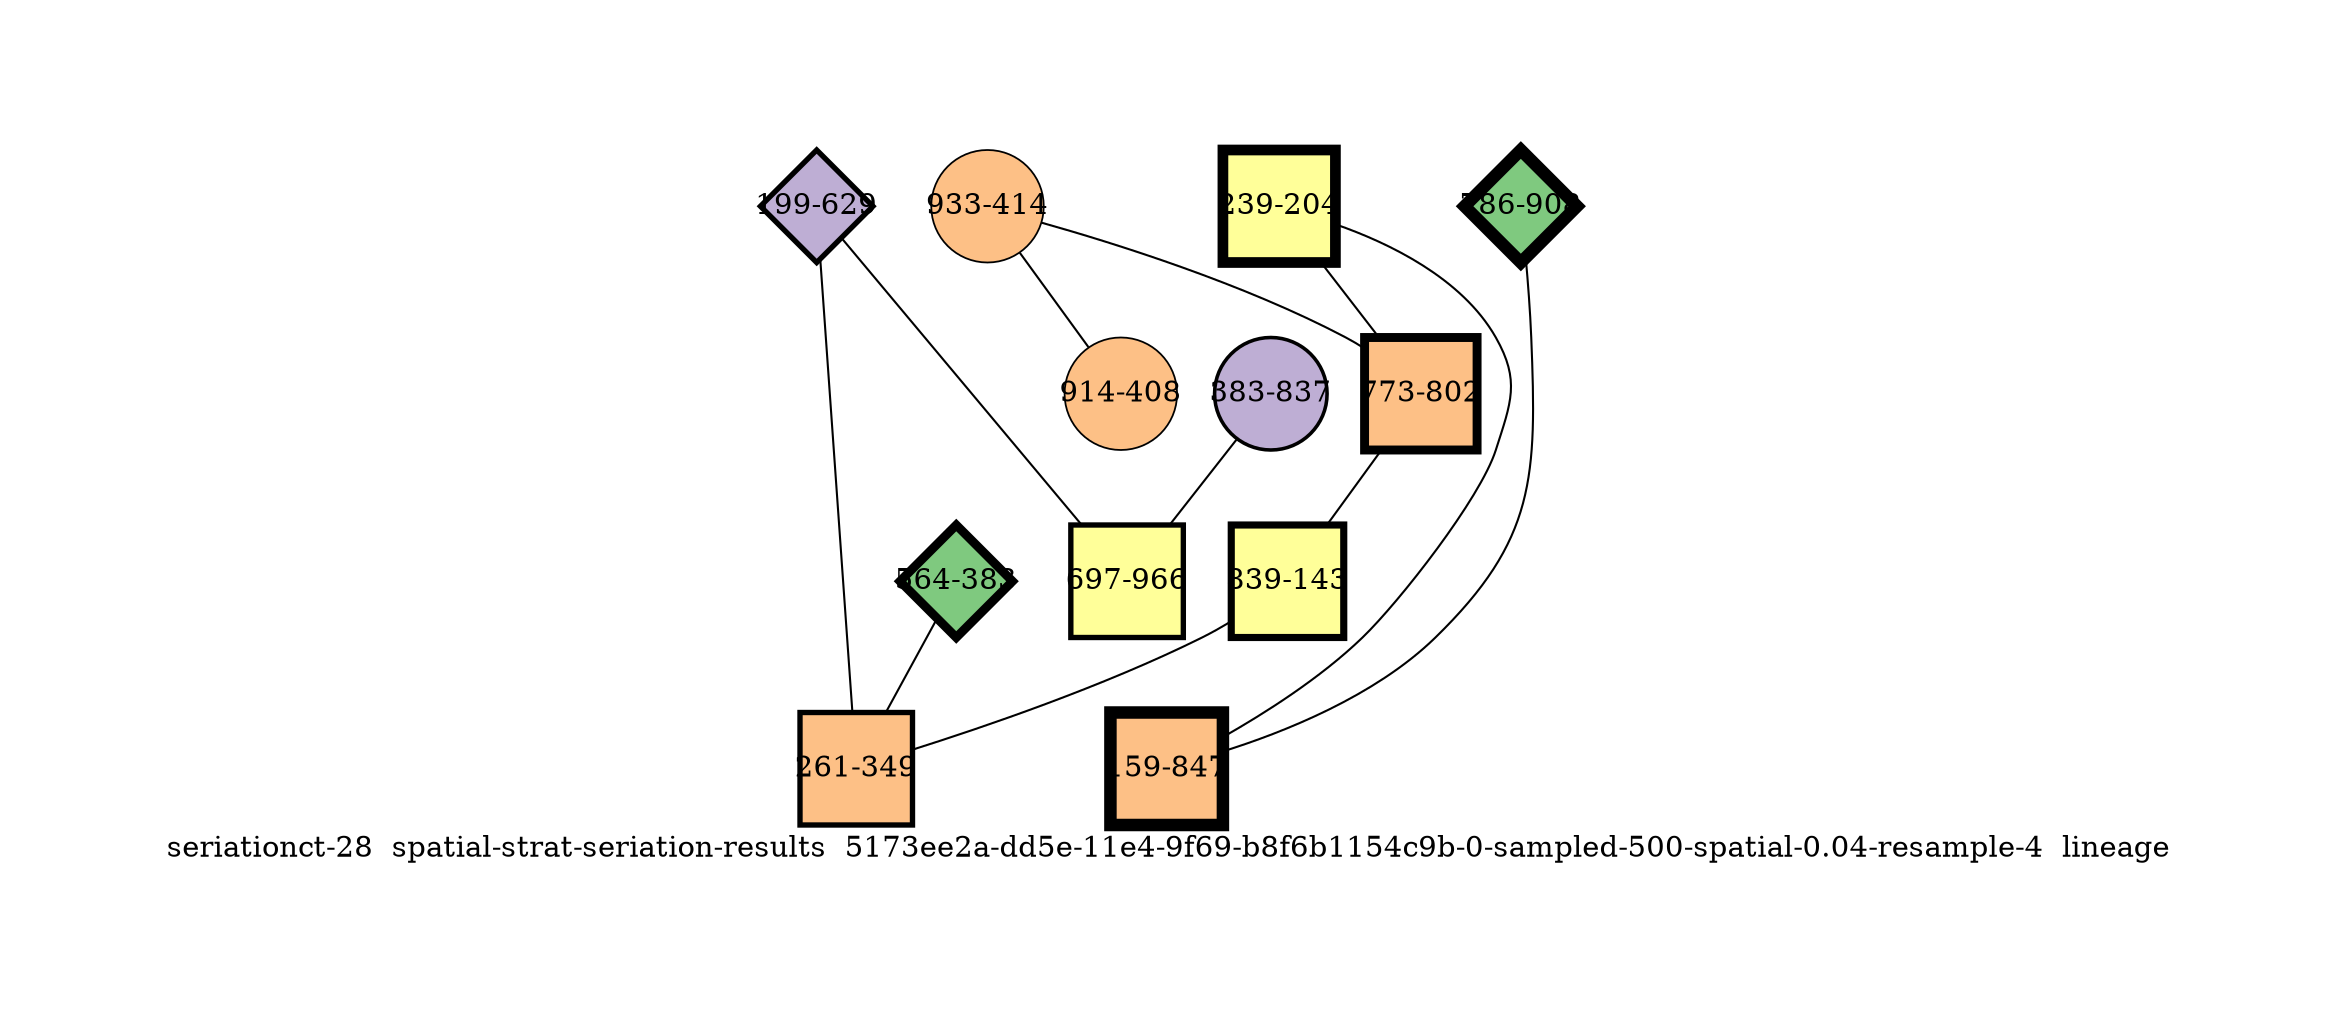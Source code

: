 strict graph "seriationct-28  spatial-strat-seriation-results  5173ee2a-dd5e-11e4-9f69-b8f6b1154c9b-0-sampled-500-spatial-0.04-resample-4  lineage" {
labelloc=b;
ratio=auto;
pad="1.0";
label="seriationct-28  spatial-strat-seriation-results  5173ee2a-dd5e-11e4-9f69-b8f6b1154c9b-0-sampled-500-spatial-0.04-resample-4  lineage";
node [width="0.75", style=filled, fixedsize=true, height="0.75", shape=circle, label=""];
0 [xCoordinate="837.0", appears_in_slice=2, yCoordinate="383.0", colorscheme=accent7, lineage_id=0, short_label="383-837", label="383-837", shape=circle, cluster_id=1, fillcolor=2, size="500.0", id=0, penwidth="1.71428571429"];
1 [xCoordinate="383.0", appears_in_slice=5, yCoordinate="564.0", colorscheme=accent7, lineage_id=2, short_label="564-383", label="564-383", shape=diamond, cluster_id=0, fillcolor=1, size="500.0", id=1, penwidth="4.28571428571"];
2 [xCoordinate="204.0", appears_in_slice=6, yCoordinate="239.0", colorscheme=accent7, lineage_id=1, short_label="239-204", label="239-204", shape=square, cluster_id=3, fillcolor=4, size="500.0", id=2, penwidth="5.14285714286"];
3 [xCoordinate="629.0", appears_in_slice=3, yCoordinate="199.0", colorscheme=accent7, lineage_id=2, short_label="199-629", label="199-629", shape=diamond, cluster_id=1, fillcolor=2, size="500.0", id=5, penwidth="2.57142857143"];
4 [xCoordinate="414.0", appears_in_slice=1, yCoordinate="933.0", colorscheme=accent7, lineage_id=0, short_label="933-414", label="933-414", shape=circle, cluster_id=2, fillcolor=3, size="500.0", id=4, penwidth="0.857142857143"];
5 [xCoordinate="408.0", appears_in_slice=1, yCoordinate="914.0", colorscheme=accent7, lineage_id=0, short_label="914-408", label="914-408", shape=circle, cluster_id=2, fillcolor=3, size="500.0", id=3, penwidth="0.857142857143"];
6 [xCoordinate="802.0", appears_in_slice=5, yCoordinate="773.0", colorscheme=accent7, lineage_id=1, short_label="773-802", label="773-802", shape=square, cluster_id=2, fillcolor=3, size="500.0", id=6, penwidth="4.28571428571"];
7 [xCoordinate="143.0", appears_in_slice=4, yCoordinate="839.0", colorscheme=accent7, lineage_id=1, short_label="839-143", label="839-143", shape=square, cluster_id=3, fillcolor=4, size="500.0", id=7, penwidth="3.42857142857"];
8 [xCoordinate="966.0", appears_in_slice=3, yCoordinate="697.0", colorscheme=accent7, lineage_id=1, short_label="697-966", label="697-966", shape=square, cluster_id=3, fillcolor=4, size="500.0", id=8, penwidth="2.57142857143"];
9 [xCoordinate="349.0", appears_in_slice=3, yCoordinate="261.0", colorscheme=accent7, lineage_id=1, short_label="261-349", label="261-349", shape=square, cluster_id=2, fillcolor=3, size="500.0", id=9, penwidth="2.57142857143"];
10 [xCoordinate="908.0", appears_in_slice=7, yCoordinate="786.0", colorscheme=accent7, lineage_id=2, short_label="786-908", label="786-908", shape=diamond, cluster_id=0, fillcolor=1, size="500.0", id=10, penwidth="6.0"];
11 [xCoordinate="847.0", appears_in_slice=7, yCoordinate="159.0", colorscheme=accent7, lineage_id=1, short_label="159-847", label="159-847", shape=square, cluster_id=2, fillcolor=3, size="500.0", id=11, penwidth="6.0"];
0 -- 8  [inverseweight="2.91586086646", weight="0.34295189167"];
1 -- 9  [inverseweight="2.75927433122", weight="0.36241412776"];
2 -- 11  [inverseweight="2.3801968828", weight="0.420133312176"];
2 -- 6  [inverseweight="2.37134664233", weight="0.421701316099"];
3 -- 8  [inverseweight="11.4049480837", weight="0.0876812408671"];
3 -- 9  [inverseweight="3.5058596826", weight="0.285236743776"];
4 -- 5  [inverseweight="15.9882369848", weight="0.0625459830844"];
4 -- 6  [inverseweight="2.12448819278", weight="0.470701603991"];
6 -- 7  [inverseweight="2.47524752475", weight="0.404"];
7 -- 9  [inverseweight="2.47355073831", weight="0.40427713267"];
10 -- 11  [inverseweight="2.23638109277", weight="0.447150981213"];
}
